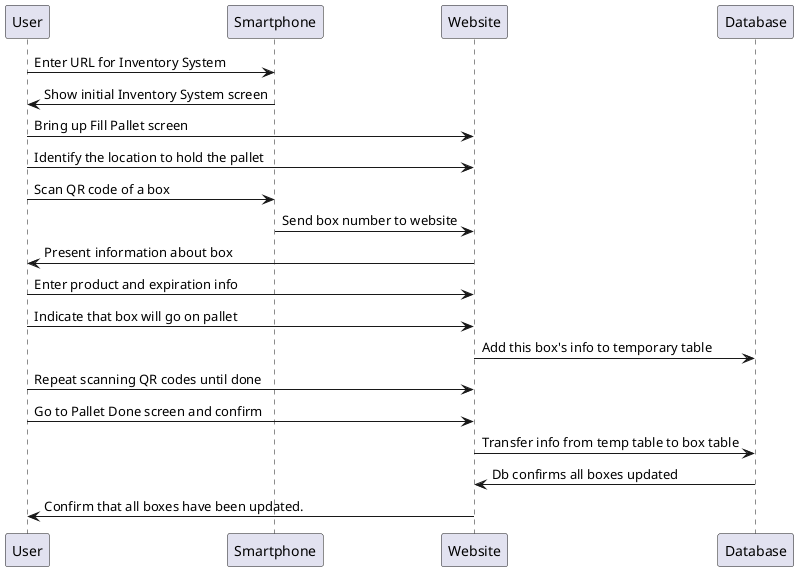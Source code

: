 @startuml
User -> Smartphone: Enter URL for Inventory System
Smartphone -> User: Show initial Inventory System screen
User -> Website: Bring up Fill Pallet screen
User -> Website: Identify the location to hold the pallet
User -> Smartphone: Scan QR code of a box
Smartphone -> Website: Send box number to website
Website -> User: Present information about box
User -> Website: Enter product and expiration info
User -> Website: Indicate that box will go on pallet
Website -> Database: Add this box's info to temporary table
User -> Website: Repeat scanning QR codes until done
User -> Website: Go to Pallet Done screen and confirm
Website -> Database: Transfer info from temp table to box table
Database -> Website: Db confirms all boxes updated
Website -> User: Confirm that all boxes have been updated.
@enduml
